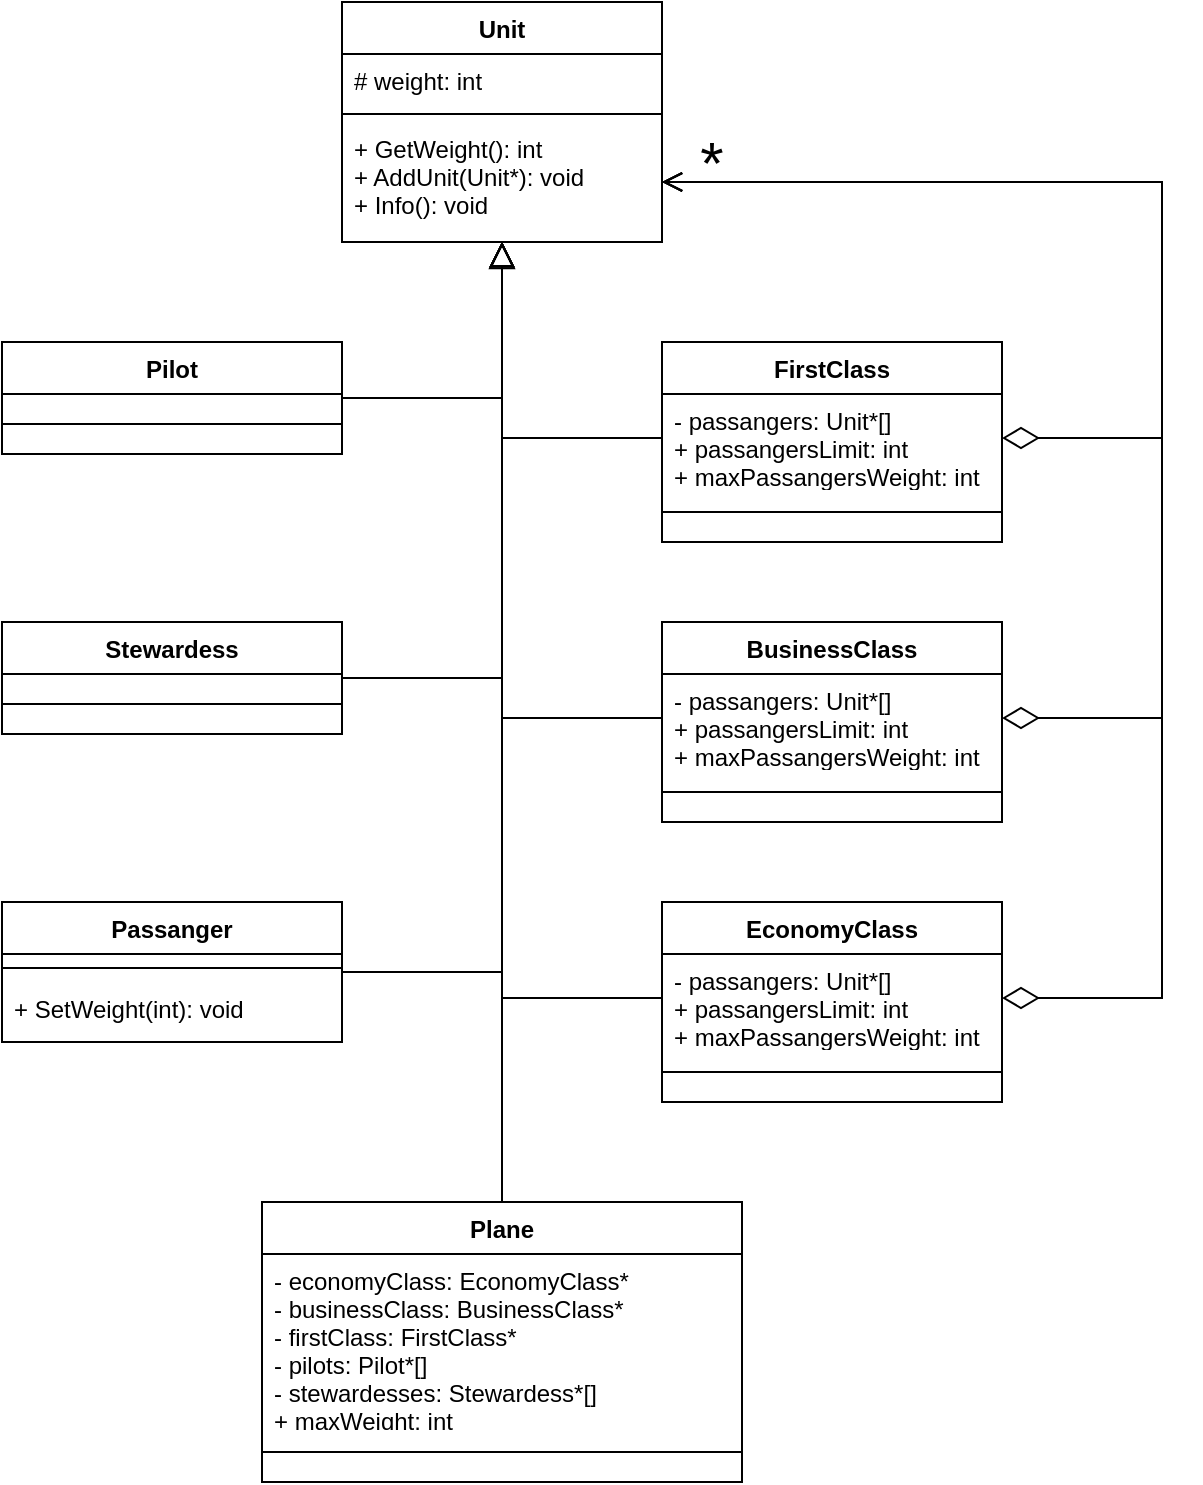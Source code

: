<mxfile>
    <diagram id="Qzdao2KKfO0VsMuanPAC" name="Page-1">
        <mxGraphModel dx="782" dy="885" grid="1" gridSize="10" guides="1" tooltips="1" connect="1" arrows="1" fold="1" page="1" pageScale="1" pageWidth="3300" pageHeight="4681" math="0" shadow="0">
            <root>
                <mxCell id="0"/>
                <mxCell id="1" parent="0"/>
                <mxCell id="2" value="Unit" style="swimlane;fontStyle=1;align=center;verticalAlign=top;childLayout=stackLayout;horizontal=1;startSize=26;horizontalStack=0;resizeParent=1;resizeParentMax=0;resizeLast=0;collapsible=1;marginBottom=0;" vertex="1" parent="1">
                    <mxGeometry x="740" y="90" width="160" height="120" as="geometry"/>
                </mxCell>
                <mxCell id="3" value="# weight: int" style="text;strokeColor=none;fillColor=none;align=left;verticalAlign=top;spacingLeft=4;spacingRight=4;overflow=hidden;rotatable=0;points=[[0,0.5],[1,0.5]];portConstraint=eastwest;" vertex="1" parent="2">
                    <mxGeometry y="26" width="160" height="26" as="geometry"/>
                </mxCell>
                <mxCell id="4" value="" style="line;strokeWidth=1;fillColor=none;align=left;verticalAlign=middle;spacingTop=-1;spacingLeft=3;spacingRight=3;rotatable=0;labelPosition=right;points=[];portConstraint=eastwest;strokeColor=inherit;" vertex="1" parent="2">
                    <mxGeometry y="52" width="160" height="8" as="geometry"/>
                </mxCell>
                <mxCell id="5" value="+ GetWeight(): int&#10;+ AddUnit(Unit*): void&#10;+ Info(): void" style="text;strokeColor=none;fillColor=none;align=left;verticalAlign=top;spacingLeft=4;spacingRight=4;overflow=hidden;rotatable=0;points=[[0,0.5],[1,0.5]];portConstraint=eastwest;" vertex="1" parent="2">
                    <mxGeometry y="60" width="160" height="60" as="geometry"/>
                </mxCell>
                <mxCell id="6" value="EconomyClass" style="swimlane;fontStyle=1;align=center;verticalAlign=top;childLayout=stackLayout;horizontal=1;startSize=26;horizontalStack=0;resizeParent=1;resizeParentMax=0;resizeLast=0;collapsible=1;marginBottom=0;" vertex="1" parent="1">
                    <mxGeometry x="900" y="540" width="170" height="100" as="geometry"/>
                </mxCell>
                <mxCell id="7" value="- passangers: Unit*[]&#10;+ passangersLimit: int&#10;+ maxPassangersWeight: int" style="text;strokeColor=none;fillColor=none;align=left;verticalAlign=top;spacingLeft=4;spacingRight=4;overflow=hidden;rotatable=0;points=[[0,0.5],[1,0.5]];portConstraint=eastwest;" vertex="1" parent="6">
                    <mxGeometry y="26" width="170" height="44" as="geometry"/>
                </mxCell>
                <mxCell id="8" value="" style="line;strokeWidth=1;fillColor=none;align=left;verticalAlign=middle;spacingTop=-1;spacingLeft=3;spacingRight=3;rotatable=0;labelPosition=right;points=[];portConstraint=eastwest;strokeColor=inherit;" vertex="1" parent="6">
                    <mxGeometry y="70" width="170" height="30" as="geometry"/>
                </mxCell>
                <mxCell id="18" value="FirstClass" style="swimlane;fontStyle=1;align=center;verticalAlign=top;childLayout=stackLayout;horizontal=1;startSize=26;horizontalStack=0;resizeParent=1;resizeParentMax=0;resizeLast=0;collapsible=1;marginBottom=0;" vertex="1" parent="1">
                    <mxGeometry x="900" y="260" width="170" height="100" as="geometry"/>
                </mxCell>
                <mxCell id="19" value="- passangers: Unit*[]&#10;+ passangersLimit: int&#10;+ maxPassangersWeight: int" style="text;strokeColor=none;fillColor=none;align=left;verticalAlign=top;spacingLeft=4;spacingRight=4;overflow=hidden;rotatable=0;points=[[0,0.5],[1,0.5]];portConstraint=eastwest;" vertex="1" parent="18">
                    <mxGeometry y="26" width="170" height="44" as="geometry"/>
                </mxCell>
                <mxCell id="20" value="" style="line;strokeWidth=1;fillColor=none;align=left;verticalAlign=middle;spacingTop=-1;spacingLeft=3;spacingRight=3;rotatable=0;labelPosition=right;points=[];portConstraint=eastwest;strokeColor=inherit;" vertex="1" parent="18">
                    <mxGeometry y="70" width="170" height="30" as="geometry"/>
                </mxCell>
                <mxCell id="21" value="BusinessClass" style="swimlane;fontStyle=1;align=center;verticalAlign=top;childLayout=stackLayout;horizontal=1;startSize=26;horizontalStack=0;resizeParent=1;resizeParentMax=0;resizeLast=0;collapsible=1;marginBottom=0;" vertex="1" parent="1">
                    <mxGeometry x="900" y="400" width="170" height="100" as="geometry"/>
                </mxCell>
                <mxCell id="22" value="- passangers: Unit*[]&#10;+ passangersLimit: int&#10;+ maxPassangersWeight: int" style="text;strokeColor=none;fillColor=none;align=left;verticalAlign=top;spacingLeft=4;spacingRight=4;overflow=hidden;rotatable=0;points=[[0,0.5],[1,0.5]];portConstraint=eastwest;" vertex="1" parent="21">
                    <mxGeometry y="26" width="170" height="44" as="geometry"/>
                </mxCell>
                <mxCell id="23" value="" style="line;strokeWidth=1;fillColor=none;align=left;verticalAlign=middle;spacingTop=-1;spacingLeft=3;spacingRight=3;rotatable=0;labelPosition=right;points=[];portConstraint=eastwest;strokeColor=inherit;" vertex="1" parent="21">
                    <mxGeometry y="70" width="170" height="30" as="geometry"/>
                </mxCell>
                <mxCell id="31" value="Pilot" style="swimlane;fontStyle=1;align=center;verticalAlign=top;childLayout=stackLayout;horizontal=1;startSize=26;horizontalStack=0;resizeParent=1;resizeParentMax=0;resizeLast=0;collapsible=1;marginBottom=0;" vertex="1" parent="1">
                    <mxGeometry x="570" y="260" width="170" height="56" as="geometry"/>
                </mxCell>
                <mxCell id="33" value="" style="line;strokeWidth=1;fillColor=none;align=left;verticalAlign=middle;spacingTop=-1;spacingLeft=3;spacingRight=3;rotatable=0;labelPosition=right;points=[];portConstraint=eastwest;strokeColor=inherit;" vertex="1" parent="31">
                    <mxGeometry y="26" width="170" height="30" as="geometry"/>
                </mxCell>
                <mxCell id="34" value="Stewardess" style="swimlane;fontStyle=1;align=center;verticalAlign=top;childLayout=stackLayout;horizontal=1;startSize=26;horizontalStack=0;resizeParent=1;resizeParentMax=0;resizeLast=0;collapsible=1;marginBottom=0;" vertex="1" parent="1">
                    <mxGeometry x="570" y="400" width="170" height="56" as="geometry"/>
                </mxCell>
                <mxCell id="35" value="" style="line;strokeWidth=1;fillColor=none;align=left;verticalAlign=middle;spacingTop=-1;spacingLeft=3;spacingRight=3;rotatable=0;labelPosition=right;points=[];portConstraint=eastwest;strokeColor=inherit;" vertex="1" parent="34">
                    <mxGeometry y="26" width="170" height="30" as="geometry"/>
                </mxCell>
                <mxCell id="38" value="Passanger" style="swimlane;fontStyle=1;align=center;verticalAlign=top;childLayout=stackLayout;horizontal=1;startSize=26;horizontalStack=0;resizeParent=1;resizeParentMax=0;resizeLast=0;collapsible=1;marginBottom=0;" vertex="1" parent="1">
                    <mxGeometry x="570" y="540" width="170" height="70" as="geometry"/>
                </mxCell>
                <mxCell id="40" value="" style="line;strokeWidth=1;fillColor=none;align=left;verticalAlign=middle;spacingTop=-1;spacingLeft=3;spacingRight=3;rotatable=0;labelPosition=right;points=[];portConstraint=eastwest;strokeColor=inherit;" vertex="1" parent="38">
                    <mxGeometry y="26" width="170" height="14" as="geometry"/>
                </mxCell>
                <mxCell id="41" value="+ SetWeight(int): void" style="text;strokeColor=none;fillColor=none;align=left;verticalAlign=top;spacingLeft=4;spacingRight=4;overflow=hidden;rotatable=0;points=[[0,0.5],[1,0.5]];portConstraint=eastwest;" vertex="1" parent="38">
                    <mxGeometry y="40" width="170" height="30" as="geometry"/>
                </mxCell>
                <mxCell id="50" value="" style="html=1;verticalAlign=bottom;labelBackgroundColor=none;endArrow=block;endFill=0;edgeStyle=elbowEdgeStyle;exitX=1;exitY=0.5;exitDx=0;exitDy=0;rounded=0;endSize=10;" edge="1" parent="1" source="38">
                    <mxGeometry width="160" relative="1" as="geometry">
                        <mxPoint x="740" y="430" as="sourcePoint"/>
                        <mxPoint x="820" y="210" as="targetPoint"/>
                        <Array as="points">
                            <mxPoint x="820" y="530"/>
                            <mxPoint x="800" y="530"/>
                            <mxPoint x="820" y="270"/>
                            <mxPoint x="790" y="290"/>
                        </Array>
                    </mxGeometry>
                </mxCell>
                <mxCell id="59" value="" style="html=1;verticalAlign=bottom;labelBackgroundColor=none;endArrow=block;endFill=0;edgeStyle=elbowEdgeStyle;exitX=1;exitY=0.5;exitDx=0;exitDy=0;rounded=0;endSize=10;" edge="1" parent="1" source="34">
                    <mxGeometry width="160" relative="1" as="geometry">
                        <mxPoint x="750" y="585" as="sourcePoint"/>
                        <mxPoint x="820" y="210" as="targetPoint"/>
                        <Array as="points">
                            <mxPoint x="820" y="310"/>
                            <mxPoint x="820" y="428"/>
                            <mxPoint x="810" y="540"/>
                            <mxPoint x="830" y="280"/>
                            <mxPoint x="800" y="300"/>
                        </Array>
                    </mxGeometry>
                </mxCell>
                <mxCell id="60" value="" style="html=1;verticalAlign=bottom;labelBackgroundColor=none;endArrow=block;endFill=0;edgeStyle=elbowEdgeStyle;exitX=0;exitY=0.5;exitDx=0;exitDy=0;rounded=0;endSize=10;" edge="1" parent="1" source="22">
                    <mxGeometry width="160" relative="1" as="geometry">
                        <mxPoint x="750" y="438" as="sourcePoint"/>
                        <mxPoint x="820" y="210" as="targetPoint"/>
                        <Array as="points">
                            <mxPoint x="820" y="330"/>
                            <mxPoint x="830" y="438"/>
                            <mxPoint x="820" y="550"/>
                            <mxPoint x="840" y="290"/>
                            <mxPoint x="810" y="310"/>
                        </Array>
                    </mxGeometry>
                </mxCell>
                <mxCell id="61" value="" style="html=1;verticalAlign=bottom;labelBackgroundColor=none;endArrow=block;endFill=0;edgeStyle=elbowEdgeStyle;exitX=0;exitY=0.5;exitDx=0;exitDy=0;rounded=0;endSize=11;" edge="1" parent="1" source="7">
                    <mxGeometry width="160" relative="1" as="geometry">
                        <mxPoint x="910" y="458" as="sourcePoint"/>
                        <mxPoint x="820" y="210" as="targetPoint"/>
                        <Array as="points">
                            <mxPoint x="820" y="400"/>
                            <mxPoint x="840" y="448"/>
                            <mxPoint x="830" y="560"/>
                            <mxPoint x="850" y="300"/>
                            <mxPoint x="820" y="320"/>
                        </Array>
                    </mxGeometry>
                </mxCell>
                <mxCell id="62" value="" style="html=1;verticalAlign=bottom;labelBackgroundColor=none;endArrow=block;endFill=0;edgeStyle=elbowEdgeStyle;exitX=0;exitY=0.5;exitDx=0;exitDy=0;rounded=0;endSize=10;" edge="1" parent="1" source="19">
                    <mxGeometry width="160" relative="1" as="geometry">
                        <mxPoint x="910" y="458" as="sourcePoint"/>
                        <mxPoint x="820" y="210" as="targetPoint"/>
                        <Array as="points">
                            <mxPoint x="820" y="260"/>
                            <mxPoint x="840" y="448"/>
                            <mxPoint x="830" y="560"/>
                            <mxPoint x="850" y="300"/>
                            <mxPoint x="820" y="320"/>
                        </Array>
                    </mxGeometry>
                </mxCell>
                <mxCell id="63" value="" style="html=1;verticalAlign=bottom;labelBackgroundColor=none;endArrow=block;endFill=0;edgeStyle=elbowEdgeStyle;exitX=1;exitY=0.5;exitDx=0;exitDy=0;rounded=0;endSize=10;" edge="1" parent="1" source="31">
                    <mxGeometry width="160" relative="1" as="geometry">
                        <mxPoint x="910" y="318" as="sourcePoint"/>
                        <mxPoint x="820" y="210" as="targetPoint"/>
                        <Array as="points">
                            <mxPoint x="820" y="250"/>
                            <mxPoint x="850" y="458"/>
                            <mxPoint x="840" y="570"/>
                            <mxPoint x="860" y="310"/>
                            <mxPoint x="830" y="330"/>
                        </Array>
                    </mxGeometry>
                </mxCell>
                <mxCell id="64" value="" style="endArrow=open;startArrow=diamondThin;endFill=0;startFill=0;endSize=8;html=1;verticalAlign=bottom;labelBackgroundColor=none;strokeWidth=1;rounded=0;exitX=1;exitY=0.5;exitDx=0;exitDy=0;edgeStyle=elbowEdgeStyle;startSize=16;" edge="1" parent="1" source="7" target="5">
                    <mxGeometry width="160" relative="1" as="geometry">
                        <mxPoint x="880" y="350" as="sourcePoint"/>
                        <mxPoint x="960" y="190" as="targetPoint"/>
                        <Array as="points">
                            <mxPoint x="1150" y="390"/>
                        </Array>
                    </mxGeometry>
                </mxCell>
                <mxCell id="66" value="" style="endArrow=open;startArrow=diamondThin;endFill=0;startFill=0;endSize=8;html=1;verticalAlign=bottom;labelBackgroundColor=none;strokeWidth=1;rounded=0;exitX=1;exitY=0.5;exitDx=0;exitDy=0;edgeStyle=elbowEdgeStyle;startSize=16;" edge="1" parent="1" source="22" target="5">
                    <mxGeometry width="160" relative="1" as="geometry">
                        <mxPoint x="1080" y="598" as="sourcePoint"/>
                        <mxPoint x="910" y="190" as="targetPoint"/>
                        <Array as="points">
                            <mxPoint x="1150" y="320"/>
                        </Array>
                    </mxGeometry>
                </mxCell>
                <mxCell id="67" value="" style="endArrow=open;startArrow=diamondThin;endFill=0;startFill=0;endSize=8;html=1;verticalAlign=bottom;labelBackgroundColor=none;strokeWidth=1;rounded=0;exitX=1;exitY=0.5;exitDx=0;exitDy=0;edgeStyle=elbowEdgeStyle;fontStyle=0;startSize=16;" edge="1" parent="1" source="19" target="5">
                    <mxGeometry width="160" relative="1" as="geometry">
                        <mxPoint x="1080" y="458" as="sourcePoint"/>
                        <mxPoint x="910" y="190" as="targetPoint"/>
                        <Array as="points">
                            <mxPoint x="1150" y="240"/>
                        </Array>
                    </mxGeometry>
                </mxCell>
                <mxCell id="68" value="*" style="text;strokeColor=none;align=center;fillColor=none;html=1;verticalAlign=middle;whiteSpace=wrap;rounded=0;strokeWidth=0.5;fontSize=30;" vertex="1" parent="1">
                    <mxGeometry x="900" y="160" width="50" height="20" as="geometry"/>
                </mxCell>
                <mxCell id="74" value="" style="html=1;verticalAlign=bottom;labelBackgroundColor=none;endArrow=block;endFill=0;edgeStyle=elbowEdgeStyle;exitX=0.5;exitY=0;exitDx=0;exitDy=0;rounded=0;endSize=10;" edge="1" parent="1" source="75">
                    <mxGeometry width="160" relative="1" as="geometry">
                        <mxPoint x="820" y="670" as="sourcePoint"/>
                        <mxPoint x="820" y="210" as="targetPoint"/>
                        <Array as="points">
                            <mxPoint x="820" y="440"/>
                            <mxPoint x="810" y="540"/>
                            <mxPoint x="830" y="280"/>
                            <mxPoint x="800" y="300"/>
                        </Array>
                    </mxGeometry>
                </mxCell>
                <mxCell id="75" value="Plane" style="swimlane;fontStyle=1;align=center;verticalAlign=top;childLayout=stackLayout;horizontal=1;startSize=26;horizontalStack=0;resizeParent=1;resizeParentMax=0;resizeLast=0;collapsible=1;marginBottom=0;" vertex="1" parent="1">
                    <mxGeometry x="700" y="690" width="240" height="140" as="geometry"/>
                </mxCell>
                <mxCell id="76" value="- economyClass: EconomyClass*&#10;- businessClass: BusinessClass*&#10;- firstClass: FirstClass*&#10;- pilots: Pilot*[]&#10;- stewardesses: Stewardess*[]&#10;+ maxWeight: int" style="text;strokeColor=none;fillColor=none;align=left;verticalAlign=top;spacingLeft=4;spacingRight=4;overflow=hidden;rotatable=0;points=[[0,0.5],[1,0.5]];portConstraint=eastwest;" vertex="1" parent="75">
                    <mxGeometry y="26" width="240" height="84" as="geometry"/>
                </mxCell>
                <mxCell id="77" value="" style="line;strokeWidth=1;fillColor=none;align=left;verticalAlign=middle;spacingTop=-1;spacingLeft=3;spacingRight=3;rotatable=0;labelPosition=right;points=[];portConstraint=eastwest;strokeColor=inherit;" vertex="1" parent="75">
                    <mxGeometry y="110" width="240" height="30" as="geometry"/>
                </mxCell>
            </root>
        </mxGraphModel>
    </diagram>
</mxfile>